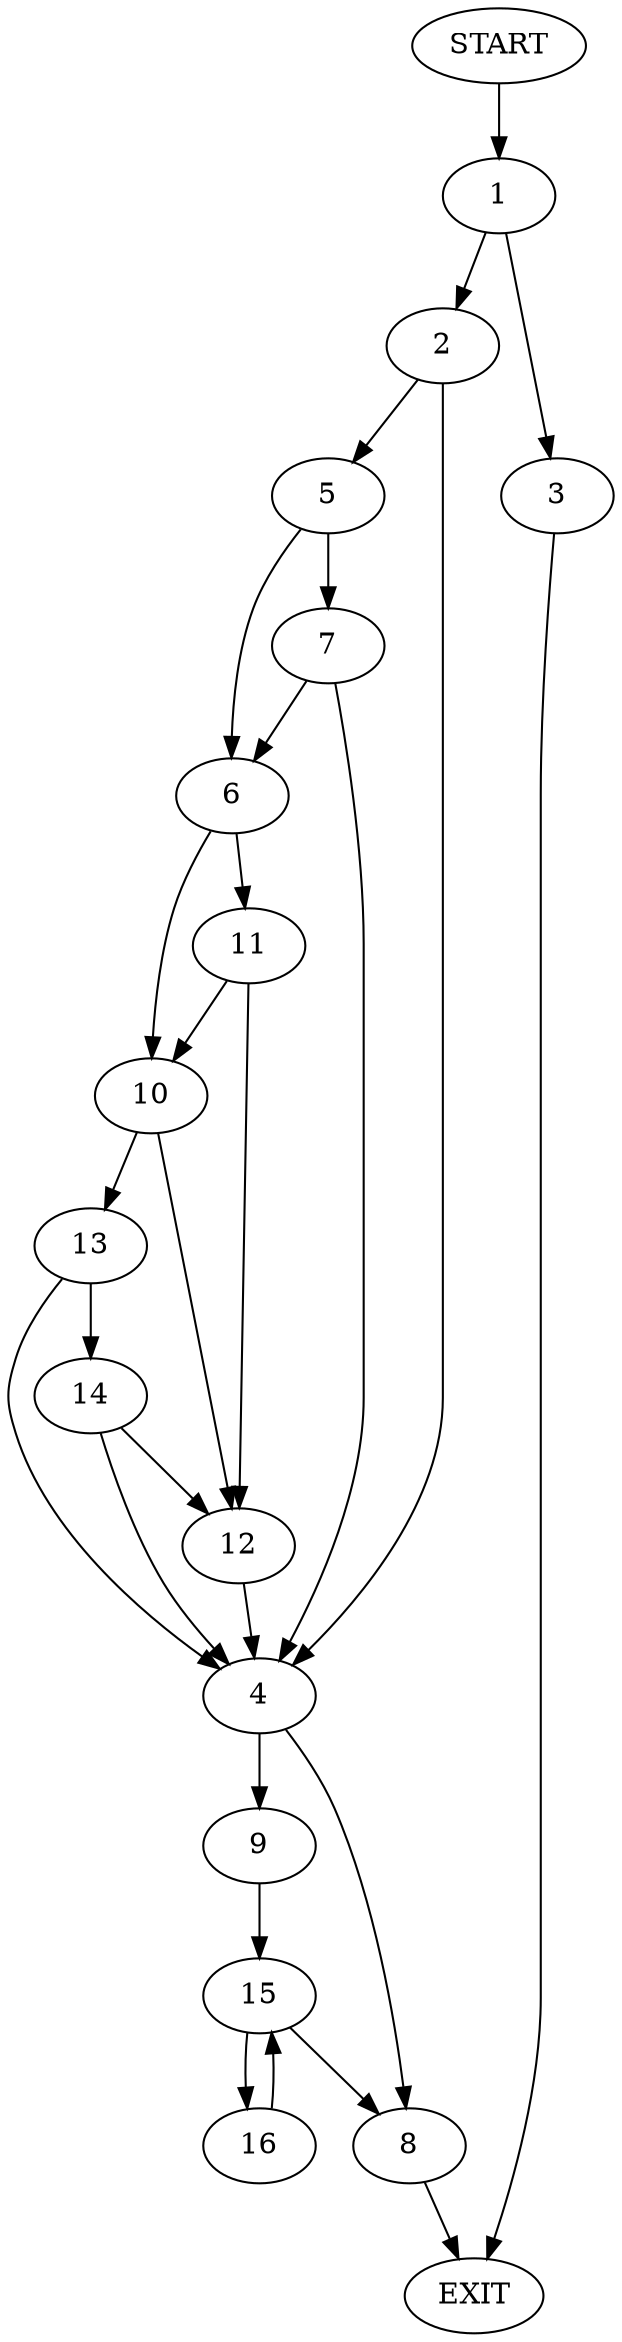 digraph {
0 [label="START"]
17 [label="EXIT"]
0 -> 1
1 -> 2
1 -> 3
3 -> 17
2 -> 4
2 -> 5
5 -> 6
5 -> 7
4 -> 8
4 -> 9
6 -> 10
6 -> 11
7 -> 4
7 -> 6
11 -> 12
11 -> 10
10 -> 13
10 -> 12
12 -> 4
13 -> 4
13 -> 14
14 -> 4
14 -> 12
9 -> 15
8 -> 17
15 -> 8
15 -> 16
16 -> 15
}

